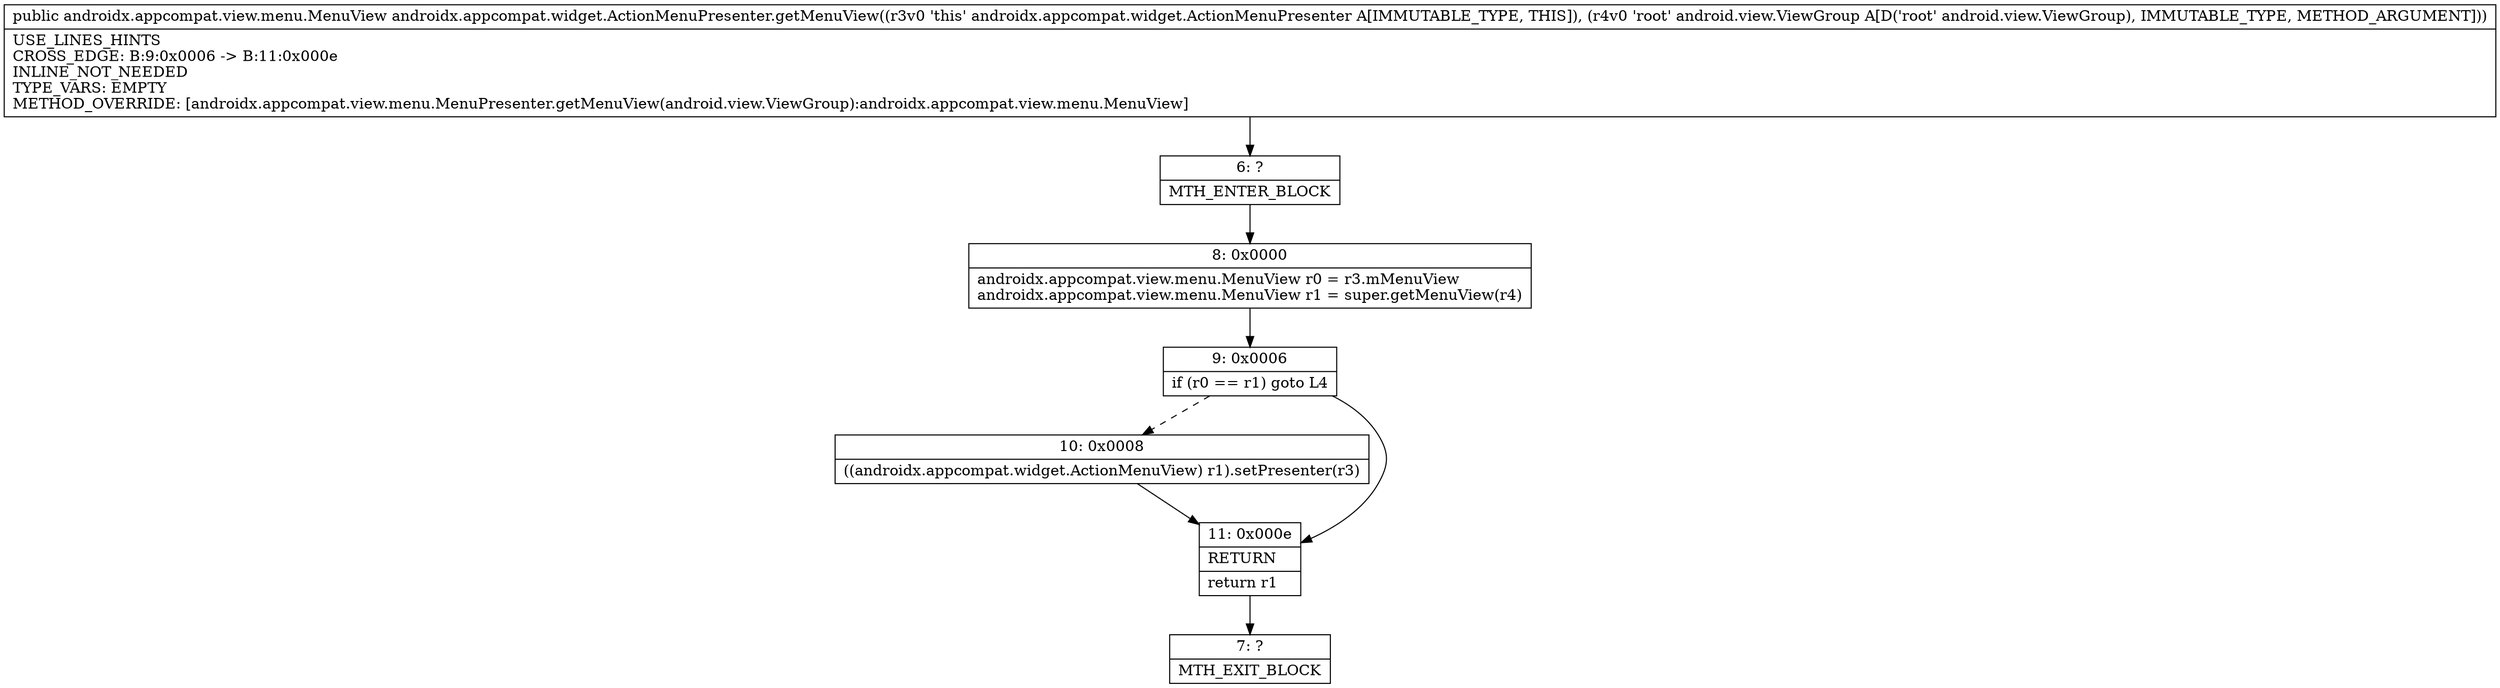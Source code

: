 digraph "CFG forandroidx.appcompat.widget.ActionMenuPresenter.getMenuView(Landroid\/view\/ViewGroup;)Landroidx\/appcompat\/view\/menu\/MenuView;" {
Node_6 [shape=record,label="{6\:\ ?|MTH_ENTER_BLOCK\l}"];
Node_8 [shape=record,label="{8\:\ 0x0000|androidx.appcompat.view.menu.MenuView r0 = r3.mMenuView\landroidx.appcompat.view.menu.MenuView r1 = super.getMenuView(r4)\l}"];
Node_9 [shape=record,label="{9\:\ 0x0006|if (r0 == r1) goto L4\l}"];
Node_10 [shape=record,label="{10\:\ 0x0008|((androidx.appcompat.widget.ActionMenuView) r1).setPresenter(r3)\l}"];
Node_11 [shape=record,label="{11\:\ 0x000e|RETURN\l|return r1\l}"];
Node_7 [shape=record,label="{7\:\ ?|MTH_EXIT_BLOCK\l}"];
MethodNode[shape=record,label="{public androidx.appcompat.view.menu.MenuView androidx.appcompat.widget.ActionMenuPresenter.getMenuView((r3v0 'this' androidx.appcompat.widget.ActionMenuPresenter A[IMMUTABLE_TYPE, THIS]), (r4v0 'root' android.view.ViewGroup A[D('root' android.view.ViewGroup), IMMUTABLE_TYPE, METHOD_ARGUMENT]))  | USE_LINES_HINTS\lCROSS_EDGE: B:9:0x0006 \-\> B:11:0x000e\lINLINE_NOT_NEEDED\lTYPE_VARS: EMPTY\lMETHOD_OVERRIDE: [androidx.appcompat.view.menu.MenuPresenter.getMenuView(android.view.ViewGroup):androidx.appcompat.view.menu.MenuView]\l}"];
MethodNode -> Node_6;Node_6 -> Node_8;
Node_8 -> Node_9;
Node_9 -> Node_10[style=dashed];
Node_9 -> Node_11;
Node_10 -> Node_11;
Node_11 -> Node_7;
}

